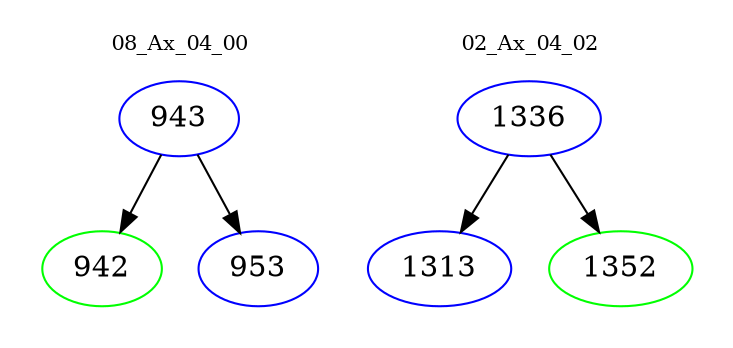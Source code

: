 digraph{
subgraph cluster_0 {
color = white
label = "08_Ax_04_00";
fontsize=10;
T0_943 [label="943", color="blue"]
T0_943 -> T0_942 [color="black"]
T0_942 [label="942", color="green"]
T0_943 -> T0_953 [color="black"]
T0_953 [label="953", color="blue"]
}
subgraph cluster_1 {
color = white
label = "02_Ax_04_02";
fontsize=10;
T1_1336 [label="1336", color="blue"]
T1_1336 -> T1_1313 [color="black"]
T1_1313 [label="1313", color="blue"]
T1_1336 -> T1_1352 [color="black"]
T1_1352 [label="1352", color="green"]
}
}
